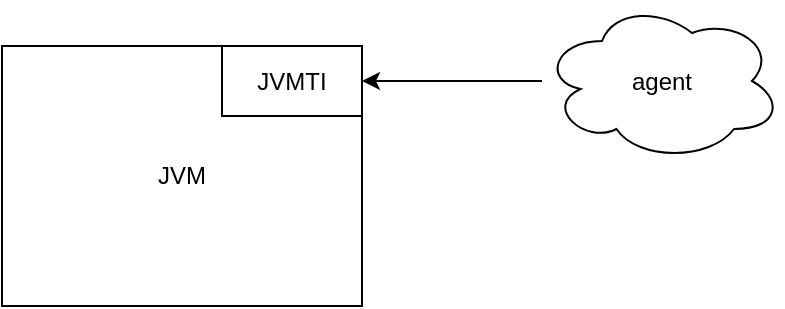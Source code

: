 <mxfile version="20.3.0" type="github">
  <diagram id="fmr1JvFrboBxXgLPLd9U" name="第 1 页">
    <mxGraphModel dx="1360" dy="802" grid="1" gridSize="10" guides="1" tooltips="1" connect="1" arrows="1" fold="1" page="1" pageScale="1" pageWidth="827" pageHeight="1169" math="0" shadow="0">
      <root>
        <mxCell id="0" />
        <mxCell id="1" parent="0" />
        <mxCell id="Zw424GaXXL6_fNl9BFak-2" value="JVM" style="rounded=0;whiteSpace=wrap;html=1;" vertex="1" parent="1">
          <mxGeometry x="110" y="170" width="180" height="130" as="geometry" />
        </mxCell>
        <mxCell id="Zw424GaXXL6_fNl9BFak-3" value="JVMTI" style="rounded=0;whiteSpace=wrap;html=1;" vertex="1" parent="1">
          <mxGeometry x="220" y="170" width="70" height="35" as="geometry" />
        </mxCell>
        <mxCell id="Zw424GaXXL6_fNl9BFak-6" style="edgeStyle=orthogonalEdgeStyle;rounded=0;orthogonalLoop=1;jettySize=auto;html=1;" edge="1" parent="1" source="Zw424GaXXL6_fNl9BFak-5" target="Zw424GaXXL6_fNl9BFak-3">
          <mxGeometry relative="1" as="geometry" />
        </mxCell>
        <mxCell id="Zw424GaXXL6_fNl9BFak-5" value="agent" style="ellipse;shape=cloud;whiteSpace=wrap;html=1;" vertex="1" parent="1">
          <mxGeometry x="380" y="147.5" width="120" height="80" as="geometry" />
        </mxCell>
      </root>
    </mxGraphModel>
  </diagram>
</mxfile>
